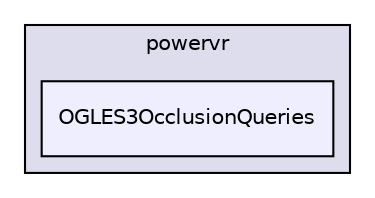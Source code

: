 digraph "PVR/SDK_3.4/Examples/Intermediate/OcclusionQueries/OGLES3/Build/Android/src/com/powervr/OGLES3OcclusionQueries" {
  compound=true
  node [ fontsize="10", fontname="Helvetica"];
  edge [ labelfontsize="10", labelfontname="Helvetica"];
  subgraph clusterdir_aeca0a0e928b097dabc8572e9d7462bf {
    graph [ bgcolor="#ddddee", pencolor="black", label="powervr" fontname="Helvetica", fontsize="10", URL="dir_aeca0a0e928b097dabc8572e9d7462bf.html"]
  dir_7c456cdbbea96a8304e37d2ce6f7c441 [shape=box, label="OGLES3OcclusionQueries", style="filled", fillcolor="#eeeeff", pencolor="black", URL="dir_7c456cdbbea96a8304e37d2ce6f7c441.html"];
  }
}
